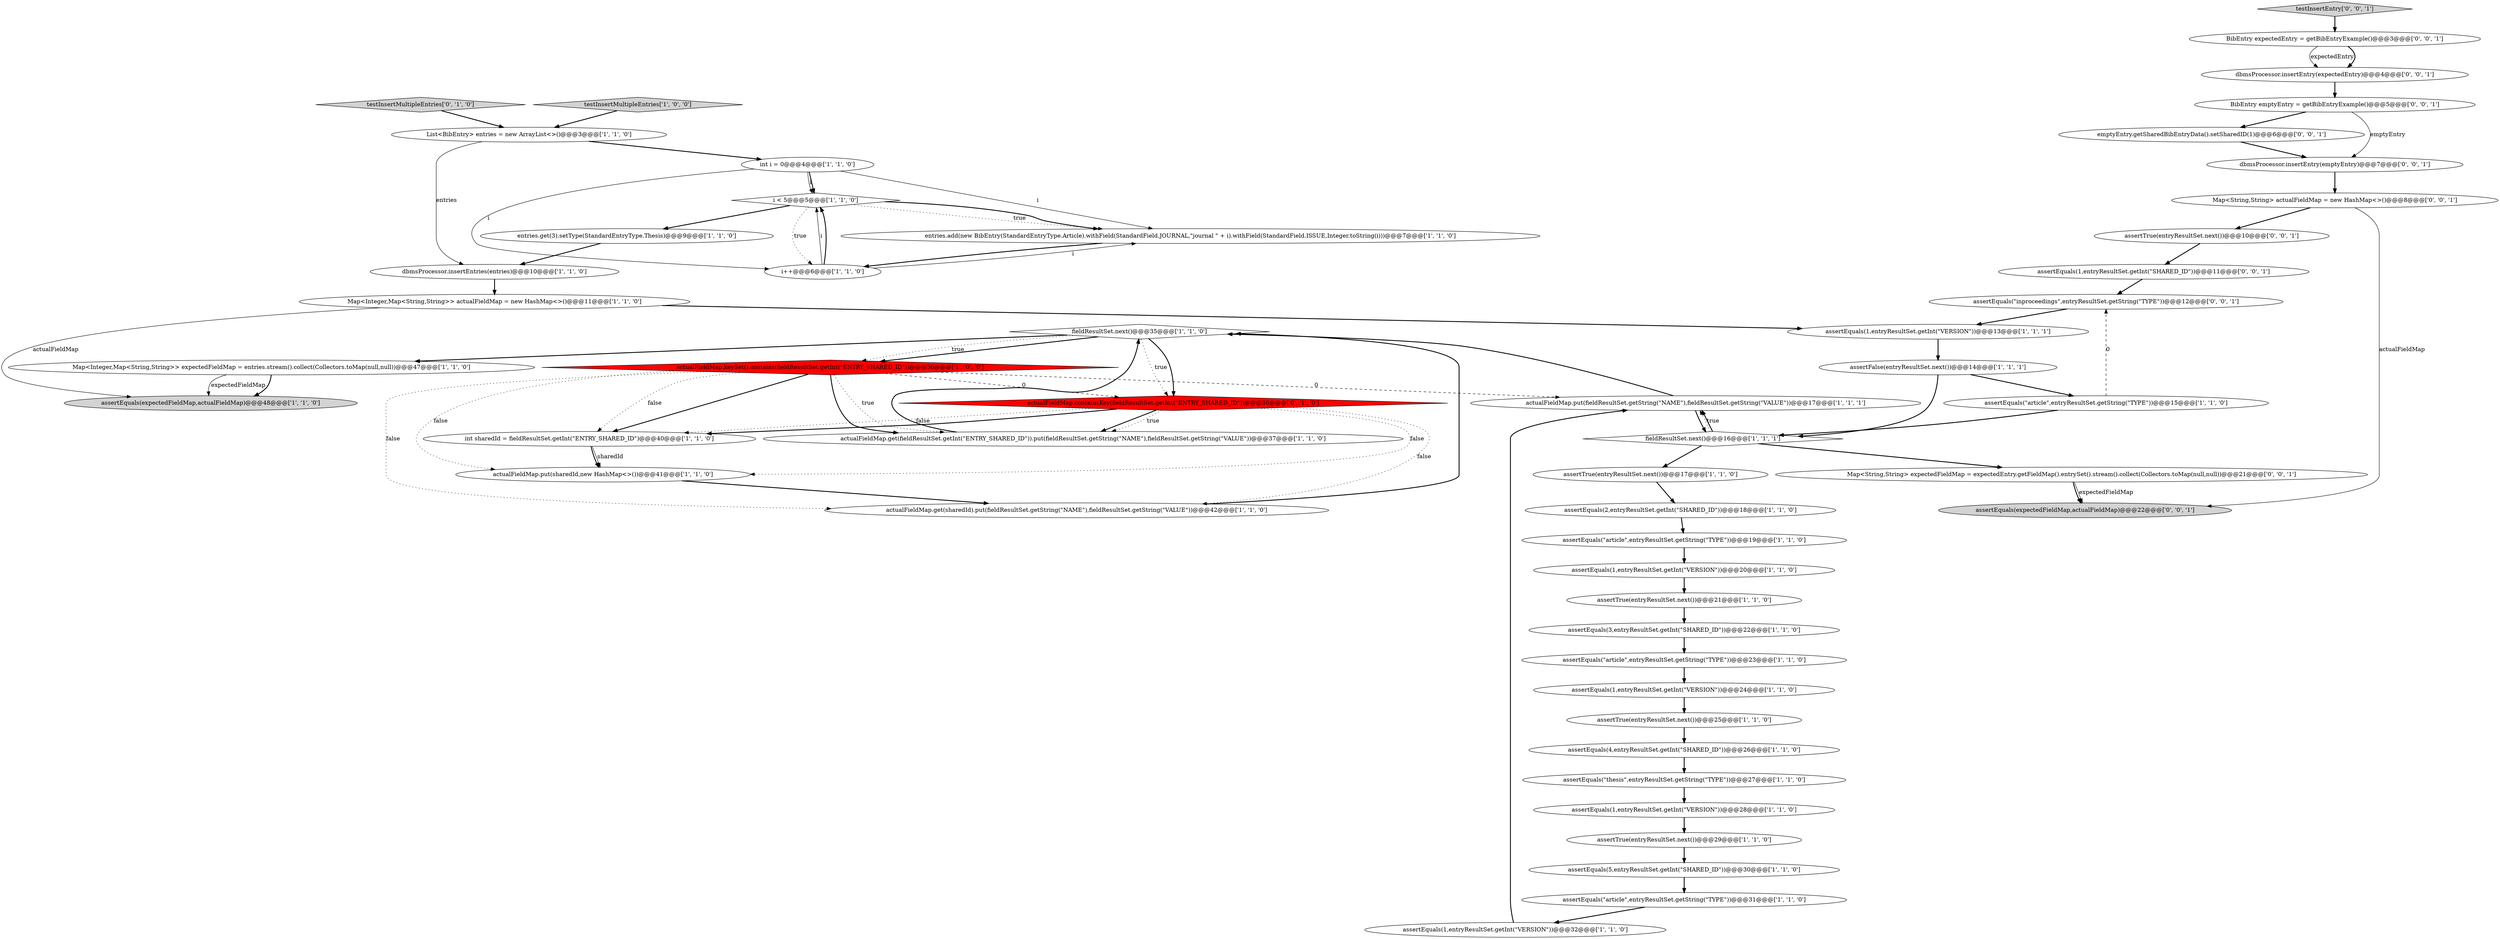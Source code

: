 digraph {
29 [style = filled, label = "assertEquals(expectedFieldMap,actualFieldMap)@@@48@@@['1', '1', '0']", fillcolor = lightgray, shape = ellipse image = "AAA0AAABBB1BBB"];
51 [style = filled, label = "Map<String,String> expectedFieldMap = expectedEntry.getFieldMap().entrySet().stream().collect(Collectors.toMap(null,null))@@@21@@@['0', '0', '1']", fillcolor = white, shape = ellipse image = "AAA0AAABBB3BBB"];
32 [style = filled, label = "assertEquals(1,entryResultSet.getInt(\"VERSION\"))@@@24@@@['1', '1', '0']", fillcolor = white, shape = ellipse image = "AAA0AAABBB1BBB"];
8 [style = filled, label = "assertEquals(\"article\",entryResultSet.getString(\"TYPE\"))@@@19@@@['1', '1', '0']", fillcolor = white, shape = ellipse image = "AAA0AAABBB1BBB"];
11 [style = filled, label = "actualFieldMap.get(sharedId).put(fieldResultSet.getString(\"NAME\"),fieldResultSet.getString(\"VALUE\"))@@@42@@@['1', '1', '0']", fillcolor = white, shape = ellipse image = "AAA0AAABBB1BBB"];
20 [style = filled, label = "dbmsProcessor.insertEntries(entries)@@@10@@@['1', '1', '0']", fillcolor = white, shape = ellipse image = "AAA0AAABBB1BBB"];
47 [style = filled, label = "assertEquals(\"inproceedings\",entryResultSet.getString(\"TYPE\"))@@@12@@@['0', '0', '1']", fillcolor = white, shape = ellipse image = "AAA0AAABBB3BBB"];
15 [style = filled, label = "actualFieldMap.put(fieldResultSet.getString(\"NAME\"),fieldResultSet.getString(\"VALUE\"))@@@17@@@['1', '1', '1']", fillcolor = white, shape = ellipse image = "AAA0AAABBB1BBB"];
36 [style = filled, label = "assertEquals(1,entryResultSet.getInt(\"VERSION\"))@@@32@@@['1', '1', '0']", fillcolor = white, shape = ellipse image = "AAA0AAABBB1BBB"];
27 [style = filled, label = "assertEquals(1,entryResultSet.getInt(\"VERSION\"))@@@20@@@['1', '1', '0']", fillcolor = white, shape = ellipse image = "AAA0AAABBB1BBB"];
13 [style = filled, label = "fieldResultSet.next()@@@16@@@['1', '1', '1']", fillcolor = white, shape = diamond image = "AAA0AAABBB1BBB"];
30 [style = filled, label = "assertEquals(1,entryResultSet.getInt(\"VERSION\"))@@@13@@@['1', '1', '1']", fillcolor = white, shape = ellipse image = "AAA0AAABBB1BBB"];
45 [style = filled, label = "emptyEntry.getSharedBibEntryData().setSharedID(1)@@@6@@@['0', '0', '1']", fillcolor = white, shape = ellipse image = "AAA0AAABBB3BBB"];
5 [style = filled, label = "assertEquals(1,entryResultSet.getInt(\"VERSION\"))@@@28@@@['1', '1', '0']", fillcolor = white, shape = ellipse image = "AAA0AAABBB1BBB"];
22 [style = filled, label = "entries.add(new BibEntry(StandardEntryType.Article).withField(StandardField.JOURNAL,\"journal \" + i).withField(StandardField.ISSUE,Integer.toString(i)))@@@7@@@['1', '1', '0']", fillcolor = white, shape = ellipse image = "AAA0AAABBB1BBB"];
23 [style = filled, label = "i++@@@6@@@['1', '1', '0']", fillcolor = white, shape = ellipse image = "AAA0AAABBB1BBB"];
9 [style = filled, label = "assertTrue(entryResultSet.next())@@@25@@@['1', '1', '0']", fillcolor = white, shape = ellipse image = "AAA0AAABBB1BBB"];
18 [style = filled, label = "assertEquals(5,entryResultSet.getInt(\"SHARED_ID\"))@@@30@@@['1', '1', '0']", fillcolor = white, shape = ellipse image = "AAA0AAABBB1BBB"];
37 [style = filled, label = "actualFieldMap.get(fieldResultSet.getInt(\"ENTRY_SHARED_ID\")).put(fieldResultSet.getString(\"NAME\"),fieldResultSet.getString(\"VALUE\"))@@@37@@@['1', '1', '0']", fillcolor = white, shape = ellipse image = "AAA0AAABBB1BBB"];
16 [style = filled, label = "actualFieldMap.keySet().contains(fieldResultSet.getInt(\"ENTRY_SHARED_ID\"))@@@36@@@['1', '0', '0']", fillcolor = red, shape = diamond image = "AAA1AAABBB1BBB"];
34 [style = filled, label = "i < 5@@@5@@@['1', '1', '0']", fillcolor = white, shape = diamond image = "AAA0AAABBB1BBB"];
19 [style = filled, label = "int i = 0@@@4@@@['1', '1', '0']", fillcolor = white, shape = ellipse image = "AAA0AAABBB1BBB"];
41 [style = filled, label = "assertEquals(expectedFieldMap,actualFieldMap)@@@22@@@['0', '0', '1']", fillcolor = lightgray, shape = ellipse image = "AAA0AAABBB3BBB"];
25 [style = filled, label = "assertTrue(entryResultSet.next())@@@21@@@['1', '1', '0']", fillcolor = white, shape = ellipse image = "AAA0AAABBB1BBB"];
6 [style = filled, label = "fieldResultSet.next()@@@35@@@['1', '1', '0']", fillcolor = white, shape = diamond image = "AAA0AAABBB1BBB"];
35 [style = filled, label = "assertEquals(\"article\",entryResultSet.getString(\"TYPE\"))@@@31@@@['1', '1', '0']", fillcolor = white, shape = ellipse image = "AAA0AAABBB1BBB"];
21 [style = filled, label = "assertEquals(3,entryResultSet.getInt(\"SHARED_ID\"))@@@22@@@['1', '1', '0']", fillcolor = white, shape = ellipse image = "AAA0AAABBB1BBB"];
40 [style = filled, label = "BibEntry expectedEntry = getBibEntryExample()@@@3@@@['0', '0', '1']", fillcolor = white, shape = ellipse image = "AAA0AAABBB3BBB"];
39 [style = filled, label = "testInsertMultipleEntries['0', '1', '0']", fillcolor = lightgray, shape = diamond image = "AAA0AAABBB2BBB"];
0 [style = filled, label = "assertFalse(entryResultSet.next())@@@14@@@['1', '1', '1']", fillcolor = white, shape = ellipse image = "AAA0AAABBB1BBB"];
26 [style = filled, label = "assertEquals(\"article\",entryResultSet.getString(\"TYPE\"))@@@23@@@['1', '1', '0']", fillcolor = white, shape = ellipse image = "AAA0AAABBB1BBB"];
2 [style = filled, label = "entries.get(3).setType(StandardEntryType.Thesis)@@@9@@@['1', '1', '0']", fillcolor = white, shape = ellipse image = "AAA0AAABBB1BBB"];
44 [style = filled, label = "assertTrue(entryResultSet.next())@@@10@@@['0', '0', '1']", fillcolor = white, shape = ellipse image = "AAA0AAABBB3BBB"];
12 [style = filled, label = "Map<Integer,Map<String,String>> expectedFieldMap = entries.stream().collect(Collectors.toMap(null,null))@@@47@@@['1', '1', '0']", fillcolor = white, shape = ellipse image = "AAA0AAABBB1BBB"];
14 [style = filled, label = "assertTrue(entryResultSet.next())@@@29@@@['1', '1', '0']", fillcolor = white, shape = ellipse image = "AAA0AAABBB1BBB"];
33 [style = filled, label = "assertEquals(\"thesis\",entryResultSet.getString(\"TYPE\"))@@@27@@@['1', '1', '0']", fillcolor = white, shape = ellipse image = "AAA0AAABBB1BBB"];
17 [style = filled, label = "testInsertMultipleEntries['1', '0', '0']", fillcolor = lightgray, shape = diamond image = "AAA0AAABBB1BBB"];
48 [style = filled, label = "dbmsProcessor.insertEntry(expectedEntry)@@@4@@@['0', '0', '1']", fillcolor = white, shape = ellipse image = "AAA0AAABBB3BBB"];
4 [style = filled, label = "assertEquals(4,entryResultSet.getInt(\"SHARED_ID\"))@@@26@@@['1', '1', '0']", fillcolor = white, shape = ellipse image = "AAA0AAABBB1BBB"];
42 [style = filled, label = "BibEntry emptyEntry = getBibEntryExample()@@@5@@@['0', '0', '1']", fillcolor = white, shape = ellipse image = "AAA0AAABBB3BBB"];
7 [style = filled, label = "Map<Integer,Map<String,String>> actualFieldMap = new HashMap<>()@@@11@@@['1', '1', '0']", fillcolor = white, shape = ellipse image = "AAA0AAABBB1BBB"];
24 [style = filled, label = "assertEquals(\"article\",entryResultSet.getString(\"TYPE\"))@@@15@@@['1', '1', '0']", fillcolor = white, shape = ellipse image = "AAA0AAABBB1BBB"];
46 [style = filled, label = "Map<String,String> actualFieldMap = new HashMap<>()@@@8@@@['0', '0', '1']", fillcolor = white, shape = ellipse image = "AAA0AAABBB3BBB"];
3 [style = filled, label = "assertTrue(entryResultSet.next())@@@17@@@['1', '1', '0']", fillcolor = white, shape = ellipse image = "AAA0AAABBB1BBB"];
38 [style = filled, label = "actualFieldMap.containsKey(fieldResultSet.getInt(\"ENTRY_SHARED_ID\"))@@@36@@@['0', '1', '0']", fillcolor = red, shape = diamond image = "AAA1AAABBB2BBB"];
49 [style = filled, label = "dbmsProcessor.insertEntry(emptyEntry)@@@7@@@['0', '0', '1']", fillcolor = white, shape = ellipse image = "AAA0AAABBB3BBB"];
43 [style = filled, label = "testInsertEntry['0', '0', '1']", fillcolor = lightgray, shape = diamond image = "AAA0AAABBB3BBB"];
31 [style = filled, label = "assertEquals(2,entryResultSet.getInt(\"SHARED_ID\"))@@@18@@@['1', '1', '0']", fillcolor = white, shape = ellipse image = "AAA0AAABBB1BBB"];
10 [style = filled, label = "actualFieldMap.put(sharedId,new HashMap<>())@@@41@@@['1', '1', '0']", fillcolor = white, shape = ellipse image = "AAA0AAABBB1BBB"];
50 [style = filled, label = "assertEquals(1,entryResultSet.getInt(\"SHARED_ID\"))@@@11@@@['0', '0', '1']", fillcolor = white, shape = ellipse image = "AAA0AAABBB3BBB"];
28 [style = filled, label = "int sharedId = fieldResultSet.getInt(\"ENTRY_SHARED_ID\")@@@40@@@['1', '1', '0']", fillcolor = white, shape = ellipse image = "AAA0AAABBB1BBB"];
1 [style = filled, label = "List<BibEntry> entries = new ArrayList<>()@@@3@@@['1', '1', '0']", fillcolor = white, shape = ellipse image = "AAA0AAABBB1BBB"];
16->15 [style = dashed, label="0"];
16->37 [style = bold, label=""];
0->13 [style = bold, label=""];
7->30 [style = bold, label=""];
38->28 [style = dotted, label="false"];
42->45 [style = bold, label=""];
23->22 [style = solid, label="i"];
6->38 [style = dotted, label="true"];
38->10 [style = dotted, label="false"];
12->29 [style = solid, label="expectedFieldMap"];
34->23 [style = dotted, label="true"];
13->51 [style = bold, label=""];
43->40 [style = bold, label=""];
21->26 [style = bold, label=""];
34->2 [style = bold, label=""];
0->24 [style = bold, label=""];
18->35 [style = bold, label=""];
19->34 [style = solid, label="i"];
13->15 [style = dotted, label="true"];
24->47 [style = dashed, label="0"];
8->27 [style = bold, label=""];
27->25 [style = bold, label=""];
19->22 [style = solid, label="i"];
25->21 [style = bold, label=""];
23->34 [style = solid, label="i"];
10->11 [style = bold, label=""];
16->10 [style = dotted, label="false"];
19->34 [style = bold, label=""];
2->20 [style = bold, label=""];
15->13 [style = bold, label=""];
51->41 [style = solid, label="expectedFieldMap"];
26->32 [style = bold, label=""];
7->29 [style = solid, label="actualFieldMap"];
38->28 [style = bold, label=""];
44->50 [style = bold, label=""];
22->23 [style = bold, label=""];
38->11 [style = dotted, label="false"];
1->20 [style = solid, label="entries"];
34->22 [style = dotted, label="true"];
6->38 [style = bold, label=""];
12->29 [style = bold, label=""];
40->48 [style = solid, label="expectedEntry"];
38->37 [style = bold, label=""];
49->46 [style = bold, label=""];
14->18 [style = bold, label=""];
42->49 [style = solid, label="emptyEntry"];
13->15 [style = bold, label=""];
20->7 [style = bold, label=""];
1->19 [style = bold, label=""];
24->13 [style = bold, label=""];
46->44 [style = bold, label=""];
38->37 [style = dotted, label="true"];
17->1 [style = bold, label=""];
33->5 [style = bold, label=""];
4->33 [style = bold, label=""];
32->9 [style = bold, label=""];
16->11 [style = dotted, label="false"];
39->1 [style = bold, label=""];
30->0 [style = bold, label=""];
31->8 [style = bold, label=""];
19->23 [style = solid, label="i"];
6->12 [style = bold, label=""];
16->38 [style = dashed, label="0"];
16->37 [style = dotted, label="true"];
28->10 [style = bold, label=""];
40->48 [style = bold, label=""];
3->31 [style = bold, label=""];
45->49 [style = bold, label=""];
9->4 [style = bold, label=""];
11->6 [style = bold, label=""];
36->15 [style = bold, label=""];
15->6 [style = bold, label=""];
5->14 [style = bold, label=""];
37->6 [style = bold, label=""];
48->42 [style = bold, label=""];
46->41 [style = solid, label="actualFieldMap"];
34->22 [style = bold, label=""];
47->30 [style = bold, label=""];
16->28 [style = dotted, label="false"];
16->28 [style = bold, label=""];
13->3 [style = bold, label=""];
28->10 [style = solid, label="sharedId"];
6->16 [style = bold, label=""];
50->47 [style = bold, label=""];
23->34 [style = bold, label=""];
35->36 [style = bold, label=""];
51->41 [style = bold, label=""];
6->16 [style = dotted, label="true"];
}
